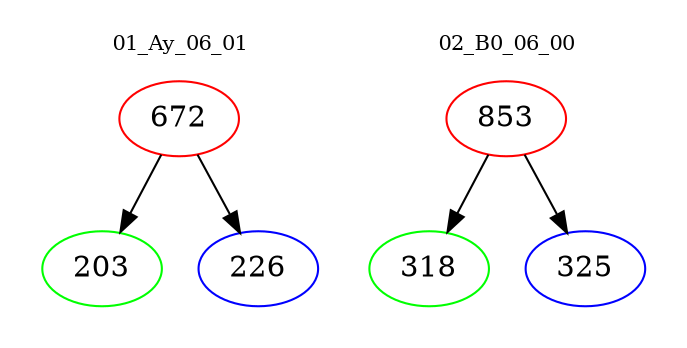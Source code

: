 digraph{
subgraph cluster_0 {
color = white
label = "01_Ay_06_01";
fontsize=10;
T0_672 [label="672", color="red"]
T0_672 -> T0_203 [color="black"]
T0_203 [label="203", color="green"]
T0_672 -> T0_226 [color="black"]
T0_226 [label="226", color="blue"]
}
subgraph cluster_1 {
color = white
label = "02_B0_06_00";
fontsize=10;
T1_853 [label="853", color="red"]
T1_853 -> T1_318 [color="black"]
T1_318 [label="318", color="green"]
T1_853 -> T1_325 [color="black"]
T1_325 [label="325", color="blue"]
}
}
